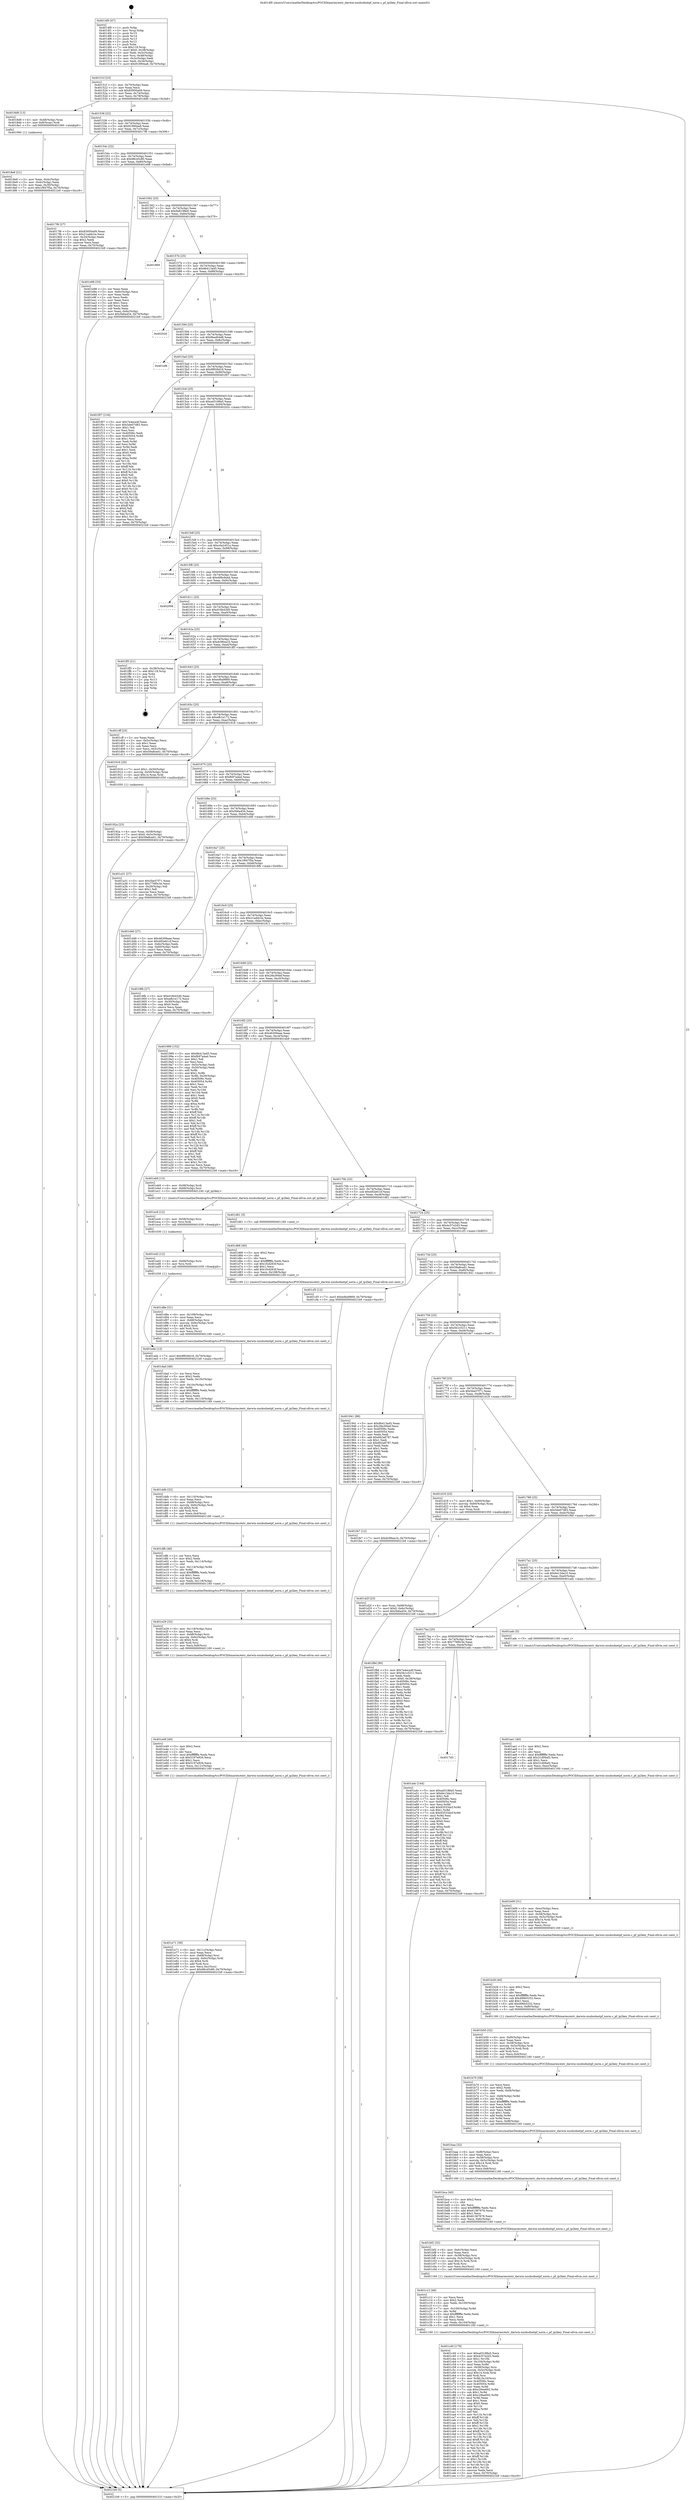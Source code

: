 digraph "0x4014f0" {
  label = "0x4014f0 (/mnt/c/Users/mathe/Desktop/tcc/POCII/binaries/extr_darwin-xnubsdnetpf_norm.c_pf_ip2key_Final-ollvm.out::main(0))"
  labelloc = "t"
  node[shape=record]

  Entry [label="",width=0.3,height=0.3,shape=circle,fillcolor=black,style=filled]
  "0x40151f" [label="{
     0x40151f [23]\l
     | [instrs]\l
     &nbsp;&nbsp;0x40151f \<+3\>: mov -0x70(%rbp),%eax\l
     &nbsp;&nbsp;0x401522 \<+2\>: mov %eax,%ecx\l
     &nbsp;&nbsp;0x401524 \<+6\>: sub $0x83950a09,%ecx\l
     &nbsp;&nbsp;0x40152a \<+3\>: mov %eax,-0x74(%rbp)\l
     &nbsp;&nbsp;0x40152d \<+3\>: mov %ecx,-0x78(%rbp)\l
     &nbsp;&nbsp;0x401530 \<+6\>: je 00000000004018d9 \<main+0x3e9\>\l
  }"]
  "0x4018d9" [label="{
     0x4018d9 [13]\l
     | [instrs]\l
     &nbsp;&nbsp;0x4018d9 \<+4\>: mov -0x48(%rbp),%rax\l
     &nbsp;&nbsp;0x4018dd \<+4\>: mov 0x8(%rax),%rdi\l
     &nbsp;&nbsp;0x4018e1 \<+5\>: call 0000000000401060 \<atoi@plt\>\l
     | [calls]\l
     &nbsp;&nbsp;0x401060 \{1\} (unknown)\l
  }"]
  "0x401536" [label="{
     0x401536 [22]\l
     | [instrs]\l
     &nbsp;&nbsp;0x401536 \<+5\>: jmp 000000000040153b \<main+0x4b\>\l
     &nbsp;&nbsp;0x40153b \<+3\>: mov -0x74(%rbp),%eax\l
     &nbsp;&nbsp;0x40153e \<+5\>: sub $0x91990ea8,%eax\l
     &nbsp;&nbsp;0x401543 \<+3\>: mov %eax,-0x7c(%rbp)\l
     &nbsp;&nbsp;0x401546 \<+6\>: je 00000000004017f6 \<main+0x306\>\l
  }"]
  Exit [label="",width=0.3,height=0.3,shape=circle,fillcolor=black,style=filled,peripheries=2]
  "0x4017f6" [label="{
     0x4017f6 [27]\l
     | [instrs]\l
     &nbsp;&nbsp;0x4017f6 \<+5\>: mov $0x83950a09,%eax\l
     &nbsp;&nbsp;0x4017fb \<+5\>: mov $0x21addc2e,%ecx\l
     &nbsp;&nbsp;0x401800 \<+3\>: mov -0x34(%rbp),%edx\l
     &nbsp;&nbsp;0x401803 \<+3\>: cmp $0x2,%edx\l
     &nbsp;&nbsp;0x401806 \<+3\>: cmovne %ecx,%eax\l
     &nbsp;&nbsp;0x401809 \<+3\>: mov %eax,-0x70(%rbp)\l
     &nbsp;&nbsp;0x40180c \<+5\>: jmp 00000000004021b9 \<main+0xcc9\>\l
  }"]
  "0x40154c" [label="{
     0x40154c [22]\l
     | [instrs]\l
     &nbsp;&nbsp;0x40154c \<+5\>: jmp 0000000000401551 \<main+0x61\>\l
     &nbsp;&nbsp;0x401551 \<+3\>: mov -0x74(%rbp),%eax\l
     &nbsp;&nbsp;0x401554 \<+5\>: sub $0x98c45c80,%eax\l
     &nbsp;&nbsp;0x401559 \<+3\>: mov %eax,-0x80(%rbp)\l
     &nbsp;&nbsp;0x40155c \<+6\>: je 0000000000401e98 \<main+0x9a8\>\l
  }"]
  "0x4021b9" [label="{
     0x4021b9 [5]\l
     | [instrs]\l
     &nbsp;&nbsp;0x4021b9 \<+5\>: jmp 000000000040151f \<main+0x2f\>\l
  }"]
  "0x4014f0" [label="{
     0x4014f0 [47]\l
     | [instrs]\l
     &nbsp;&nbsp;0x4014f0 \<+1\>: push %rbp\l
     &nbsp;&nbsp;0x4014f1 \<+3\>: mov %rsp,%rbp\l
     &nbsp;&nbsp;0x4014f4 \<+2\>: push %r15\l
     &nbsp;&nbsp;0x4014f6 \<+2\>: push %r14\l
     &nbsp;&nbsp;0x4014f8 \<+2\>: push %r13\l
     &nbsp;&nbsp;0x4014fa \<+2\>: push %r12\l
     &nbsp;&nbsp;0x4014fc \<+1\>: push %rbx\l
     &nbsp;&nbsp;0x4014fd \<+7\>: sub $0x118,%rsp\l
     &nbsp;&nbsp;0x401504 \<+7\>: movl $0x0,-0x38(%rbp)\l
     &nbsp;&nbsp;0x40150b \<+3\>: mov %edi,-0x3c(%rbp)\l
     &nbsp;&nbsp;0x40150e \<+4\>: mov %rsi,-0x48(%rbp)\l
     &nbsp;&nbsp;0x401512 \<+3\>: mov -0x3c(%rbp),%edi\l
     &nbsp;&nbsp;0x401515 \<+3\>: mov %edi,-0x34(%rbp)\l
     &nbsp;&nbsp;0x401518 \<+7\>: movl $0x91990ea8,-0x70(%rbp)\l
  }"]
  "0x4018e6" [label="{
     0x4018e6 [21]\l
     | [instrs]\l
     &nbsp;&nbsp;0x4018e6 \<+3\>: mov %eax,-0x4c(%rbp)\l
     &nbsp;&nbsp;0x4018e9 \<+3\>: mov -0x4c(%rbp),%eax\l
     &nbsp;&nbsp;0x4018ec \<+3\>: mov %eax,-0x30(%rbp)\l
     &nbsp;&nbsp;0x4018ef \<+7\>: movl $0x1f947f5a,-0x70(%rbp)\l
     &nbsp;&nbsp;0x4018f6 \<+5\>: jmp 00000000004021b9 \<main+0xcc9\>\l
  }"]
  "0x401ede" [label="{
     0x401ede [12]\l
     | [instrs]\l
     &nbsp;&nbsp;0x401ede \<+7\>: movl $0x9f928d18,-0x70(%rbp)\l
     &nbsp;&nbsp;0x401ee5 \<+5\>: jmp 00000000004021b9 \<main+0xcc9\>\l
  }"]
  "0x401e98" [label="{
     0x401e98 [33]\l
     | [instrs]\l
     &nbsp;&nbsp;0x401e98 \<+2\>: xor %eax,%eax\l
     &nbsp;&nbsp;0x401e9a \<+3\>: mov -0x6c(%rbp),%ecx\l
     &nbsp;&nbsp;0x401e9d \<+2\>: mov %eax,%edx\l
     &nbsp;&nbsp;0x401e9f \<+2\>: sub %ecx,%edx\l
     &nbsp;&nbsp;0x401ea1 \<+2\>: mov %eax,%ecx\l
     &nbsp;&nbsp;0x401ea3 \<+3\>: sub $0x1,%ecx\l
     &nbsp;&nbsp;0x401ea6 \<+2\>: add %ecx,%edx\l
     &nbsp;&nbsp;0x401ea8 \<+2\>: sub %edx,%eax\l
     &nbsp;&nbsp;0x401eaa \<+3\>: mov %eax,-0x6c(%rbp)\l
     &nbsp;&nbsp;0x401ead \<+7\>: movl $0x5b6a454,-0x70(%rbp)\l
     &nbsp;&nbsp;0x401eb4 \<+5\>: jmp 00000000004021b9 \<main+0xcc9\>\l
  }"]
  "0x401562" [label="{
     0x401562 [25]\l
     | [instrs]\l
     &nbsp;&nbsp;0x401562 \<+5\>: jmp 0000000000401567 \<main+0x77\>\l
     &nbsp;&nbsp;0x401567 \<+3\>: mov -0x74(%rbp),%eax\l
     &nbsp;&nbsp;0x40156a \<+5\>: sub $0x9a8198e0,%eax\l
     &nbsp;&nbsp;0x40156f \<+6\>: mov %eax,-0x84(%rbp)\l
     &nbsp;&nbsp;0x401575 \<+6\>: je 0000000000401869 \<main+0x379\>\l
  }"]
  "0x401ed2" [label="{
     0x401ed2 [12]\l
     | [instrs]\l
     &nbsp;&nbsp;0x401ed2 \<+4\>: mov -0x68(%rbp),%rsi\l
     &nbsp;&nbsp;0x401ed6 \<+3\>: mov %rsi,%rdi\l
     &nbsp;&nbsp;0x401ed9 \<+5\>: call 0000000000401030 \<free@plt\>\l
     | [calls]\l
     &nbsp;&nbsp;0x401030 \{1\} (unknown)\l
  }"]
  "0x401869" [label="{
     0x401869\l
  }", style=dashed]
  "0x40157b" [label="{
     0x40157b [25]\l
     | [instrs]\l
     &nbsp;&nbsp;0x40157b \<+5\>: jmp 0000000000401580 \<main+0x90\>\l
     &nbsp;&nbsp;0x401580 \<+3\>: mov -0x74(%rbp),%eax\l
     &nbsp;&nbsp;0x401583 \<+5\>: sub $0x9b413a45,%eax\l
     &nbsp;&nbsp;0x401588 \<+6\>: mov %eax,-0x88(%rbp)\l
     &nbsp;&nbsp;0x40158e \<+6\>: je 0000000000402020 \<main+0xb30\>\l
  }"]
  "0x401ec6" [label="{
     0x401ec6 [12]\l
     | [instrs]\l
     &nbsp;&nbsp;0x401ec6 \<+4\>: mov -0x58(%rbp),%rsi\l
     &nbsp;&nbsp;0x401eca \<+3\>: mov %rsi,%rdi\l
     &nbsp;&nbsp;0x401ecd \<+5\>: call 0000000000401030 \<free@plt\>\l
     | [calls]\l
     &nbsp;&nbsp;0x401030 \{1\} (unknown)\l
  }"]
  "0x402020" [label="{
     0x402020\l
  }", style=dashed]
  "0x401594" [label="{
     0x401594 [25]\l
     | [instrs]\l
     &nbsp;&nbsp;0x401594 \<+5\>: jmp 0000000000401599 \<main+0xa9\>\l
     &nbsp;&nbsp;0x401599 \<+3\>: mov -0x74(%rbp),%eax\l
     &nbsp;&nbsp;0x40159c \<+5\>: sub $0x9bed04d8,%eax\l
     &nbsp;&nbsp;0x4015a1 \<+6\>: mov %eax,-0x8c(%rbp)\l
     &nbsp;&nbsp;0x4015a7 \<+6\>: je 0000000000401ef6 \<main+0xa06\>\l
  }"]
  "0x401e71" [label="{
     0x401e71 [39]\l
     | [instrs]\l
     &nbsp;&nbsp;0x401e71 \<+6\>: mov -0x11c(%rbp),%ecx\l
     &nbsp;&nbsp;0x401e77 \<+3\>: imul %eax,%ecx\l
     &nbsp;&nbsp;0x401e7a \<+4\>: mov -0x68(%rbp),%rsi\l
     &nbsp;&nbsp;0x401e7e \<+4\>: movslq -0x6c(%rbp),%rdi\l
     &nbsp;&nbsp;0x401e82 \<+4\>: shl $0x4,%rdi\l
     &nbsp;&nbsp;0x401e86 \<+3\>: add %rdi,%rsi\l
     &nbsp;&nbsp;0x401e89 \<+3\>: mov %ecx,0xc(%rsi)\l
     &nbsp;&nbsp;0x401e8c \<+7\>: movl $0x98c45c80,-0x70(%rbp)\l
     &nbsp;&nbsp;0x401e93 \<+5\>: jmp 00000000004021b9 \<main+0xcc9\>\l
  }"]
  "0x401ef6" [label="{
     0x401ef6\l
  }", style=dashed]
  "0x4015ad" [label="{
     0x4015ad [25]\l
     | [instrs]\l
     &nbsp;&nbsp;0x4015ad \<+5\>: jmp 00000000004015b2 \<main+0xc2\>\l
     &nbsp;&nbsp;0x4015b2 \<+3\>: mov -0x74(%rbp),%eax\l
     &nbsp;&nbsp;0x4015b5 \<+5\>: sub $0x9f928d18,%eax\l
     &nbsp;&nbsp;0x4015ba \<+6\>: mov %eax,-0x90(%rbp)\l
     &nbsp;&nbsp;0x4015c0 \<+6\>: je 0000000000401f07 \<main+0xa17\>\l
  }"]
  "0x401e49" [label="{
     0x401e49 [40]\l
     | [instrs]\l
     &nbsp;&nbsp;0x401e49 \<+5\>: mov $0x2,%ecx\l
     &nbsp;&nbsp;0x401e4e \<+1\>: cltd\l
     &nbsp;&nbsp;0x401e4f \<+2\>: idiv %ecx\l
     &nbsp;&nbsp;0x401e51 \<+6\>: imul $0xfffffffe,%edx,%ecx\l
     &nbsp;&nbsp;0x401e57 \<+6\>: sub $0x5197e926,%ecx\l
     &nbsp;&nbsp;0x401e5d \<+3\>: add $0x1,%ecx\l
     &nbsp;&nbsp;0x401e60 \<+6\>: add $0x5197e926,%ecx\l
     &nbsp;&nbsp;0x401e66 \<+6\>: mov %ecx,-0x11c(%rbp)\l
     &nbsp;&nbsp;0x401e6c \<+5\>: call 0000000000401160 \<next_i\>\l
     | [calls]\l
     &nbsp;&nbsp;0x401160 \{1\} (/mnt/c/Users/mathe/Desktop/tcc/POCII/binaries/extr_darwin-xnubsdnetpf_norm.c_pf_ip2key_Final-ollvm.out::next_i)\l
  }"]
  "0x401f07" [label="{
     0x401f07 [134]\l
     | [instrs]\l
     &nbsp;&nbsp;0x401f07 \<+5\>: mov $0x7e4eca4f,%eax\l
     &nbsp;&nbsp;0x401f0c \<+5\>: mov $0x5de07d83,%ecx\l
     &nbsp;&nbsp;0x401f11 \<+2\>: mov $0x1,%dl\l
     &nbsp;&nbsp;0x401f13 \<+2\>: xor %esi,%esi\l
     &nbsp;&nbsp;0x401f15 \<+7\>: mov 0x40506c,%edi\l
     &nbsp;&nbsp;0x401f1c \<+8\>: mov 0x405054,%r8d\l
     &nbsp;&nbsp;0x401f24 \<+3\>: sub $0x1,%esi\l
     &nbsp;&nbsp;0x401f27 \<+3\>: mov %edi,%r9d\l
     &nbsp;&nbsp;0x401f2a \<+3\>: add %esi,%r9d\l
     &nbsp;&nbsp;0x401f2d \<+4\>: imul %r9d,%edi\l
     &nbsp;&nbsp;0x401f31 \<+3\>: and $0x1,%edi\l
     &nbsp;&nbsp;0x401f34 \<+3\>: cmp $0x0,%edi\l
     &nbsp;&nbsp;0x401f37 \<+4\>: sete %r10b\l
     &nbsp;&nbsp;0x401f3b \<+4\>: cmp $0xa,%r8d\l
     &nbsp;&nbsp;0x401f3f \<+4\>: setl %r11b\l
     &nbsp;&nbsp;0x401f43 \<+3\>: mov %r10b,%bl\l
     &nbsp;&nbsp;0x401f46 \<+3\>: xor $0xff,%bl\l
     &nbsp;&nbsp;0x401f49 \<+3\>: mov %r11b,%r14b\l
     &nbsp;&nbsp;0x401f4c \<+4\>: xor $0xff,%r14b\l
     &nbsp;&nbsp;0x401f50 \<+3\>: xor $0x0,%dl\l
     &nbsp;&nbsp;0x401f53 \<+3\>: mov %bl,%r15b\l
     &nbsp;&nbsp;0x401f56 \<+4\>: and $0x0,%r15b\l
     &nbsp;&nbsp;0x401f5a \<+3\>: and %dl,%r10b\l
     &nbsp;&nbsp;0x401f5d \<+3\>: mov %r14b,%r12b\l
     &nbsp;&nbsp;0x401f60 \<+4\>: and $0x0,%r12b\l
     &nbsp;&nbsp;0x401f64 \<+3\>: and %dl,%r11b\l
     &nbsp;&nbsp;0x401f67 \<+3\>: or %r10b,%r15b\l
     &nbsp;&nbsp;0x401f6a \<+3\>: or %r11b,%r12b\l
     &nbsp;&nbsp;0x401f6d \<+3\>: xor %r12b,%r15b\l
     &nbsp;&nbsp;0x401f70 \<+3\>: or %r14b,%bl\l
     &nbsp;&nbsp;0x401f73 \<+3\>: xor $0xff,%bl\l
     &nbsp;&nbsp;0x401f76 \<+3\>: or $0x0,%dl\l
     &nbsp;&nbsp;0x401f79 \<+2\>: and %dl,%bl\l
     &nbsp;&nbsp;0x401f7b \<+3\>: or %bl,%r15b\l
     &nbsp;&nbsp;0x401f7e \<+4\>: test $0x1,%r15b\l
     &nbsp;&nbsp;0x401f82 \<+3\>: cmovne %ecx,%eax\l
     &nbsp;&nbsp;0x401f85 \<+3\>: mov %eax,-0x70(%rbp)\l
     &nbsp;&nbsp;0x401f88 \<+5\>: jmp 00000000004021b9 \<main+0xcc9\>\l
  }"]
  "0x4015c6" [label="{
     0x4015c6 [25]\l
     | [instrs]\l
     &nbsp;&nbsp;0x4015c6 \<+5\>: jmp 00000000004015cb \<main+0xdb\>\l
     &nbsp;&nbsp;0x4015cb \<+3\>: mov -0x74(%rbp),%eax\l
     &nbsp;&nbsp;0x4015ce \<+5\>: sub $0xad3188a5,%eax\l
     &nbsp;&nbsp;0x4015d3 \<+6\>: mov %eax,-0x94(%rbp)\l
     &nbsp;&nbsp;0x4015d9 \<+6\>: je 000000000040202c \<main+0xb3c\>\l
  }"]
  "0x401e29" [label="{
     0x401e29 [32]\l
     | [instrs]\l
     &nbsp;&nbsp;0x401e29 \<+6\>: mov -0x118(%rbp),%ecx\l
     &nbsp;&nbsp;0x401e2f \<+3\>: imul %eax,%ecx\l
     &nbsp;&nbsp;0x401e32 \<+4\>: mov -0x68(%rbp),%rsi\l
     &nbsp;&nbsp;0x401e36 \<+4\>: movslq -0x6c(%rbp),%rdi\l
     &nbsp;&nbsp;0x401e3a \<+4\>: shl $0x4,%rdi\l
     &nbsp;&nbsp;0x401e3e \<+3\>: add %rdi,%rsi\l
     &nbsp;&nbsp;0x401e41 \<+3\>: mov %ecx,0x8(%rsi)\l
     &nbsp;&nbsp;0x401e44 \<+5\>: call 0000000000401160 \<next_i\>\l
     | [calls]\l
     &nbsp;&nbsp;0x401160 \{1\} (/mnt/c/Users/mathe/Desktop/tcc/POCII/binaries/extr_darwin-xnubsdnetpf_norm.c_pf_ip2key_Final-ollvm.out::next_i)\l
  }"]
  "0x40202c" [label="{
     0x40202c\l
  }", style=dashed]
  "0x4015df" [label="{
     0x4015df [25]\l
     | [instrs]\l
     &nbsp;&nbsp;0x4015df \<+5\>: jmp 00000000004015e4 \<main+0xf4\>\l
     &nbsp;&nbsp;0x4015e4 \<+3\>: mov -0x74(%rbp),%eax\l
     &nbsp;&nbsp;0x4015e7 \<+5\>: sub $0xc0a2451a,%eax\l
     &nbsp;&nbsp;0x4015ec \<+6\>: mov %eax,-0x98(%rbp)\l
     &nbsp;&nbsp;0x4015f2 \<+6\>: je 00000000004018cd \<main+0x3dd\>\l
  }"]
  "0x401dfb" [label="{
     0x401dfb [46]\l
     | [instrs]\l
     &nbsp;&nbsp;0x401dfb \<+2\>: xor %ecx,%ecx\l
     &nbsp;&nbsp;0x401dfd \<+5\>: mov $0x2,%edx\l
     &nbsp;&nbsp;0x401e02 \<+6\>: mov %edx,-0x114(%rbp)\l
     &nbsp;&nbsp;0x401e08 \<+1\>: cltd\l
     &nbsp;&nbsp;0x401e09 \<+7\>: mov -0x114(%rbp),%r8d\l
     &nbsp;&nbsp;0x401e10 \<+3\>: idiv %r8d\l
     &nbsp;&nbsp;0x401e13 \<+6\>: imul $0xfffffffe,%edx,%edx\l
     &nbsp;&nbsp;0x401e19 \<+3\>: sub $0x1,%ecx\l
     &nbsp;&nbsp;0x401e1c \<+2\>: sub %ecx,%edx\l
     &nbsp;&nbsp;0x401e1e \<+6\>: mov %edx,-0x118(%rbp)\l
     &nbsp;&nbsp;0x401e24 \<+5\>: call 0000000000401160 \<next_i\>\l
     | [calls]\l
     &nbsp;&nbsp;0x401160 \{1\} (/mnt/c/Users/mathe/Desktop/tcc/POCII/binaries/extr_darwin-xnubsdnetpf_norm.c_pf_ip2key_Final-ollvm.out::next_i)\l
  }"]
  "0x4018cd" [label="{
     0x4018cd\l
  }", style=dashed]
  "0x4015f8" [label="{
     0x4015f8 [25]\l
     | [instrs]\l
     &nbsp;&nbsp;0x4015f8 \<+5\>: jmp 00000000004015fd \<main+0x10d\>\l
     &nbsp;&nbsp;0x4015fd \<+3\>: mov -0x74(%rbp),%eax\l
     &nbsp;&nbsp;0x401600 \<+5\>: sub $0xd08c9a4d,%eax\l
     &nbsp;&nbsp;0x401605 \<+6\>: mov %eax,-0x9c(%rbp)\l
     &nbsp;&nbsp;0x40160b \<+6\>: je 0000000000402008 \<main+0xb18\>\l
  }"]
  "0x401ddb" [label="{
     0x401ddb [32]\l
     | [instrs]\l
     &nbsp;&nbsp;0x401ddb \<+6\>: mov -0x110(%rbp),%ecx\l
     &nbsp;&nbsp;0x401de1 \<+3\>: imul %eax,%ecx\l
     &nbsp;&nbsp;0x401de4 \<+4\>: mov -0x68(%rbp),%rsi\l
     &nbsp;&nbsp;0x401de8 \<+4\>: movslq -0x6c(%rbp),%rdi\l
     &nbsp;&nbsp;0x401dec \<+4\>: shl $0x4,%rdi\l
     &nbsp;&nbsp;0x401df0 \<+3\>: add %rdi,%rsi\l
     &nbsp;&nbsp;0x401df3 \<+3\>: mov %ecx,0x4(%rsi)\l
     &nbsp;&nbsp;0x401df6 \<+5\>: call 0000000000401160 \<next_i\>\l
     | [calls]\l
     &nbsp;&nbsp;0x401160 \{1\} (/mnt/c/Users/mathe/Desktop/tcc/POCII/binaries/extr_darwin-xnubsdnetpf_norm.c_pf_ip2key_Final-ollvm.out::next_i)\l
  }"]
  "0x402008" [label="{
     0x402008\l
  }", style=dashed]
  "0x401611" [label="{
     0x401611 [25]\l
     | [instrs]\l
     &nbsp;&nbsp;0x401611 \<+5\>: jmp 0000000000401616 \<main+0x126\>\l
     &nbsp;&nbsp;0x401616 \<+3\>: mov -0x74(%rbp),%eax\l
     &nbsp;&nbsp;0x401619 \<+5\>: sub $0xd16b43d0,%eax\l
     &nbsp;&nbsp;0x40161e \<+6\>: mov %eax,-0xa0(%rbp)\l
     &nbsp;&nbsp;0x401624 \<+6\>: je 0000000000401eea \<main+0x9fa\>\l
  }"]
  "0x401dad" [label="{
     0x401dad [46]\l
     | [instrs]\l
     &nbsp;&nbsp;0x401dad \<+2\>: xor %ecx,%ecx\l
     &nbsp;&nbsp;0x401daf \<+5\>: mov $0x2,%edx\l
     &nbsp;&nbsp;0x401db4 \<+6\>: mov %edx,-0x10c(%rbp)\l
     &nbsp;&nbsp;0x401dba \<+1\>: cltd\l
     &nbsp;&nbsp;0x401dbb \<+7\>: mov -0x10c(%rbp),%r8d\l
     &nbsp;&nbsp;0x401dc2 \<+3\>: idiv %r8d\l
     &nbsp;&nbsp;0x401dc5 \<+6\>: imul $0xfffffffe,%edx,%edx\l
     &nbsp;&nbsp;0x401dcb \<+3\>: sub $0x1,%ecx\l
     &nbsp;&nbsp;0x401dce \<+2\>: sub %ecx,%edx\l
     &nbsp;&nbsp;0x401dd0 \<+6\>: mov %edx,-0x110(%rbp)\l
     &nbsp;&nbsp;0x401dd6 \<+5\>: call 0000000000401160 \<next_i\>\l
     | [calls]\l
     &nbsp;&nbsp;0x401160 \{1\} (/mnt/c/Users/mathe/Desktop/tcc/POCII/binaries/extr_darwin-xnubsdnetpf_norm.c_pf_ip2key_Final-ollvm.out::next_i)\l
  }"]
  "0x401eea" [label="{
     0x401eea\l
  }", style=dashed]
  "0x40162a" [label="{
     0x40162a [25]\l
     | [instrs]\l
     &nbsp;&nbsp;0x40162a \<+5\>: jmp 000000000040162f \<main+0x13f\>\l
     &nbsp;&nbsp;0x40162f \<+3\>: mov -0x74(%rbp),%eax\l
     &nbsp;&nbsp;0x401632 \<+5\>: sub $0xdc96ea1b,%eax\l
     &nbsp;&nbsp;0x401637 \<+6\>: mov %eax,-0xa4(%rbp)\l
     &nbsp;&nbsp;0x40163d \<+6\>: je 0000000000401ff3 \<main+0xb03\>\l
  }"]
  "0x401d8e" [label="{
     0x401d8e [31]\l
     | [instrs]\l
     &nbsp;&nbsp;0x401d8e \<+6\>: mov -0x108(%rbp),%ecx\l
     &nbsp;&nbsp;0x401d94 \<+3\>: imul %eax,%ecx\l
     &nbsp;&nbsp;0x401d97 \<+4\>: mov -0x68(%rbp),%rsi\l
     &nbsp;&nbsp;0x401d9b \<+4\>: movslq -0x6c(%rbp),%rdi\l
     &nbsp;&nbsp;0x401d9f \<+4\>: shl $0x4,%rdi\l
     &nbsp;&nbsp;0x401da3 \<+3\>: add %rdi,%rsi\l
     &nbsp;&nbsp;0x401da6 \<+2\>: mov %ecx,(%rsi)\l
     &nbsp;&nbsp;0x401da8 \<+5\>: call 0000000000401160 \<next_i\>\l
     | [calls]\l
     &nbsp;&nbsp;0x401160 \{1\} (/mnt/c/Users/mathe/Desktop/tcc/POCII/binaries/extr_darwin-xnubsdnetpf_norm.c_pf_ip2key_Final-ollvm.out::next_i)\l
  }"]
  "0x401ff3" [label="{
     0x401ff3 [21]\l
     | [instrs]\l
     &nbsp;&nbsp;0x401ff3 \<+3\>: mov -0x38(%rbp),%eax\l
     &nbsp;&nbsp;0x401ff6 \<+7\>: add $0x118,%rsp\l
     &nbsp;&nbsp;0x401ffd \<+1\>: pop %rbx\l
     &nbsp;&nbsp;0x401ffe \<+2\>: pop %r12\l
     &nbsp;&nbsp;0x402000 \<+2\>: pop %r13\l
     &nbsp;&nbsp;0x402002 \<+2\>: pop %r14\l
     &nbsp;&nbsp;0x402004 \<+2\>: pop %r15\l
     &nbsp;&nbsp;0x402006 \<+1\>: pop %rbp\l
     &nbsp;&nbsp;0x402007 \<+1\>: ret\l
  }"]
  "0x401643" [label="{
     0x401643 [25]\l
     | [instrs]\l
     &nbsp;&nbsp;0x401643 \<+5\>: jmp 0000000000401648 \<main+0x158\>\l
     &nbsp;&nbsp;0x401648 \<+3\>: mov -0x74(%rbp),%eax\l
     &nbsp;&nbsp;0x40164b \<+5\>: sub $0xed6a9869,%eax\l
     &nbsp;&nbsp;0x401650 \<+6\>: mov %eax,-0xa8(%rbp)\l
     &nbsp;&nbsp;0x401656 \<+6\>: je 0000000000401cff \<main+0x80f\>\l
  }"]
  "0x401d66" [label="{
     0x401d66 [40]\l
     | [instrs]\l
     &nbsp;&nbsp;0x401d66 \<+5\>: mov $0x2,%ecx\l
     &nbsp;&nbsp;0x401d6b \<+1\>: cltd\l
     &nbsp;&nbsp;0x401d6c \<+2\>: idiv %ecx\l
     &nbsp;&nbsp;0x401d6e \<+6\>: imul $0xfffffffe,%edx,%ecx\l
     &nbsp;&nbsp;0x401d74 \<+6\>: sub $0x1fcd263f,%ecx\l
     &nbsp;&nbsp;0x401d7a \<+3\>: add $0x1,%ecx\l
     &nbsp;&nbsp;0x401d7d \<+6\>: add $0x1fcd263f,%ecx\l
     &nbsp;&nbsp;0x401d83 \<+6\>: mov %ecx,-0x108(%rbp)\l
     &nbsp;&nbsp;0x401d89 \<+5\>: call 0000000000401160 \<next_i\>\l
     | [calls]\l
     &nbsp;&nbsp;0x401160 \{1\} (/mnt/c/Users/mathe/Desktop/tcc/POCII/binaries/extr_darwin-xnubsdnetpf_norm.c_pf_ip2key_Final-ollvm.out::next_i)\l
  }"]
  "0x401cff" [label="{
     0x401cff [25]\l
     | [instrs]\l
     &nbsp;&nbsp;0x401cff \<+2\>: xor %eax,%eax\l
     &nbsp;&nbsp;0x401d01 \<+3\>: mov -0x5c(%rbp),%ecx\l
     &nbsp;&nbsp;0x401d04 \<+3\>: sub $0x1,%eax\l
     &nbsp;&nbsp;0x401d07 \<+2\>: sub %eax,%ecx\l
     &nbsp;&nbsp;0x401d09 \<+3\>: mov %ecx,-0x5c(%rbp)\l
     &nbsp;&nbsp;0x401d0c \<+7\>: movl $0x59a8ced1,-0x70(%rbp)\l
     &nbsp;&nbsp;0x401d13 \<+5\>: jmp 00000000004021b9 \<main+0xcc9\>\l
  }"]
  "0x40165c" [label="{
     0x40165c [25]\l
     | [instrs]\l
     &nbsp;&nbsp;0x40165c \<+5\>: jmp 0000000000401661 \<main+0x171\>\l
     &nbsp;&nbsp;0x401661 \<+3\>: mov -0x74(%rbp),%eax\l
     &nbsp;&nbsp;0x401664 \<+5\>: sub $0xefb1e172,%eax\l
     &nbsp;&nbsp;0x401669 \<+6\>: mov %eax,-0xac(%rbp)\l
     &nbsp;&nbsp;0x40166f \<+6\>: je 0000000000401916 \<main+0x426\>\l
  }"]
  "0x401d2f" [label="{
     0x401d2f [23]\l
     | [instrs]\l
     &nbsp;&nbsp;0x401d2f \<+4\>: mov %rax,-0x68(%rbp)\l
     &nbsp;&nbsp;0x401d33 \<+7\>: movl $0x0,-0x6c(%rbp)\l
     &nbsp;&nbsp;0x401d3a \<+7\>: movl $0x5b6a454,-0x70(%rbp)\l
     &nbsp;&nbsp;0x401d41 \<+5\>: jmp 00000000004021b9 \<main+0xcc9\>\l
  }"]
  "0x401916" [label="{
     0x401916 [20]\l
     | [instrs]\l
     &nbsp;&nbsp;0x401916 \<+7\>: movl $0x1,-0x50(%rbp)\l
     &nbsp;&nbsp;0x40191d \<+4\>: movslq -0x50(%rbp),%rax\l
     &nbsp;&nbsp;0x401921 \<+4\>: imul $0x14,%rax,%rdi\l
     &nbsp;&nbsp;0x401925 \<+5\>: call 0000000000401050 \<malloc@plt\>\l
     | [calls]\l
     &nbsp;&nbsp;0x401050 \{1\} (unknown)\l
  }"]
  "0x401675" [label="{
     0x401675 [25]\l
     | [instrs]\l
     &nbsp;&nbsp;0x401675 \<+5\>: jmp 000000000040167a \<main+0x18a\>\l
     &nbsp;&nbsp;0x40167a \<+3\>: mov -0x74(%rbp),%eax\l
     &nbsp;&nbsp;0x40167d \<+5\>: sub $0xfb97a4ad,%eax\l
     &nbsp;&nbsp;0x401682 \<+6\>: mov %eax,-0xb0(%rbp)\l
     &nbsp;&nbsp;0x401688 \<+6\>: je 0000000000401a31 \<main+0x541\>\l
  }"]
  "0x401c40" [label="{
     0x401c40 [179]\l
     | [instrs]\l
     &nbsp;&nbsp;0x401c40 \<+5\>: mov $0xad3188a5,%ecx\l
     &nbsp;&nbsp;0x401c45 \<+5\>: mov $0x4c57e2d3,%edx\l
     &nbsp;&nbsp;0x401c4a \<+3\>: mov $0x1,%r10b\l
     &nbsp;&nbsp;0x401c4d \<+7\>: mov -0x104(%rbp),%r8d\l
     &nbsp;&nbsp;0x401c54 \<+4\>: imul %eax,%r8d\l
     &nbsp;&nbsp;0x401c58 \<+4\>: mov -0x58(%rbp),%rsi\l
     &nbsp;&nbsp;0x401c5c \<+4\>: movslq -0x5c(%rbp),%rdi\l
     &nbsp;&nbsp;0x401c60 \<+4\>: imul $0x14,%rdi,%rdi\l
     &nbsp;&nbsp;0x401c64 \<+3\>: add %rdi,%rsi\l
     &nbsp;&nbsp;0x401c67 \<+4\>: mov %r8d,0x10(%rsi)\l
     &nbsp;&nbsp;0x401c6b \<+7\>: mov 0x40506c,%eax\l
     &nbsp;&nbsp;0x401c72 \<+8\>: mov 0x405054,%r8d\l
     &nbsp;&nbsp;0x401c7a \<+3\>: mov %eax,%r9d\l
     &nbsp;&nbsp;0x401c7d \<+7\>: sub $0xc29ee692,%r9d\l
     &nbsp;&nbsp;0x401c84 \<+4\>: sub $0x1,%r9d\l
     &nbsp;&nbsp;0x401c88 \<+7\>: add $0xc29ee692,%r9d\l
     &nbsp;&nbsp;0x401c8f \<+4\>: imul %r9d,%eax\l
     &nbsp;&nbsp;0x401c93 \<+3\>: and $0x1,%eax\l
     &nbsp;&nbsp;0x401c96 \<+3\>: cmp $0x0,%eax\l
     &nbsp;&nbsp;0x401c99 \<+4\>: sete %r11b\l
     &nbsp;&nbsp;0x401c9d \<+4\>: cmp $0xa,%r8d\l
     &nbsp;&nbsp;0x401ca1 \<+3\>: setl %bl\l
     &nbsp;&nbsp;0x401ca4 \<+3\>: mov %r11b,%r14b\l
     &nbsp;&nbsp;0x401ca7 \<+4\>: xor $0xff,%r14b\l
     &nbsp;&nbsp;0x401cab \<+3\>: mov %bl,%r15b\l
     &nbsp;&nbsp;0x401cae \<+4\>: xor $0xff,%r15b\l
     &nbsp;&nbsp;0x401cb2 \<+4\>: xor $0x1,%r10b\l
     &nbsp;&nbsp;0x401cb6 \<+3\>: mov %r14b,%r12b\l
     &nbsp;&nbsp;0x401cb9 \<+4\>: and $0xff,%r12b\l
     &nbsp;&nbsp;0x401cbd \<+3\>: and %r10b,%r11b\l
     &nbsp;&nbsp;0x401cc0 \<+3\>: mov %r15b,%r13b\l
     &nbsp;&nbsp;0x401cc3 \<+4\>: and $0xff,%r13b\l
     &nbsp;&nbsp;0x401cc7 \<+3\>: and %r10b,%bl\l
     &nbsp;&nbsp;0x401cca \<+3\>: or %r11b,%r12b\l
     &nbsp;&nbsp;0x401ccd \<+3\>: or %bl,%r13b\l
     &nbsp;&nbsp;0x401cd0 \<+3\>: xor %r13b,%r12b\l
     &nbsp;&nbsp;0x401cd3 \<+3\>: or %r15b,%r14b\l
     &nbsp;&nbsp;0x401cd6 \<+4\>: xor $0xff,%r14b\l
     &nbsp;&nbsp;0x401cda \<+4\>: or $0x1,%r10b\l
     &nbsp;&nbsp;0x401cde \<+3\>: and %r10b,%r14b\l
     &nbsp;&nbsp;0x401ce1 \<+3\>: or %r14b,%r12b\l
     &nbsp;&nbsp;0x401ce4 \<+4\>: test $0x1,%r12b\l
     &nbsp;&nbsp;0x401ce8 \<+3\>: cmovne %edx,%ecx\l
     &nbsp;&nbsp;0x401ceb \<+3\>: mov %ecx,-0x70(%rbp)\l
     &nbsp;&nbsp;0x401cee \<+5\>: jmp 00000000004021b9 \<main+0xcc9\>\l
  }"]
  "0x401a31" [label="{
     0x401a31 [27]\l
     | [instrs]\l
     &nbsp;&nbsp;0x401a31 \<+5\>: mov $0x5be57f71,%eax\l
     &nbsp;&nbsp;0x401a36 \<+5\>: mov $0x776f0c3e,%ecx\l
     &nbsp;&nbsp;0x401a3b \<+3\>: mov -0x29(%rbp),%dl\l
     &nbsp;&nbsp;0x401a3e \<+3\>: test $0x1,%dl\l
     &nbsp;&nbsp;0x401a41 \<+3\>: cmovne %ecx,%eax\l
     &nbsp;&nbsp;0x401a44 \<+3\>: mov %eax,-0x70(%rbp)\l
     &nbsp;&nbsp;0x401a47 \<+5\>: jmp 00000000004021b9 \<main+0xcc9\>\l
  }"]
  "0x40168e" [label="{
     0x40168e [25]\l
     | [instrs]\l
     &nbsp;&nbsp;0x40168e \<+5\>: jmp 0000000000401693 \<main+0x1a3\>\l
     &nbsp;&nbsp;0x401693 \<+3\>: mov -0x74(%rbp),%eax\l
     &nbsp;&nbsp;0x401696 \<+5\>: sub $0x5b6a454,%eax\l
     &nbsp;&nbsp;0x40169b \<+6\>: mov %eax,-0xb4(%rbp)\l
     &nbsp;&nbsp;0x4016a1 \<+6\>: je 0000000000401d46 \<main+0x856\>\l
  }"]
  "0x401c12" [label="{
     0x401c12 [46]\l
     | [instrs]\l
     &nbsp;&nbsp;0x401c12 \<+2\>: xor %ecx,%ecx\l
     &nbsp;&nbsp;0x401c14 \<+5\>: mov $0x2,%edx\l
     &nbsp;&nbsp;0x401c19 \<+6\>: mov %edx,-0x100(%rbp)\l
     &nbsp;&nbsp;0x401c1f \<+1\>: cltd\l
     &nbsp;&nbsp;0x401c20 \<+7\>: mov -0x100(%rbp),%r8d\l
     &nbsp;&nbsp;0x401c27 \<+3\>: idiv %r8d\l
     &nbsp;&nbsp;0x401c2a \<+6\>: imul $0xfffffffe,%edx,%edx\l
     &nbsp;&nbsp;0x401c30 \<+3\>: sub $0x1,%ecx\l
     &nbsp;&nbsp;0x401c33 \<+2\>: sub %ecx,%edx\l
     &nbsp;&nbsp;0x401c35 \<+6\>: mov %edx,-0x104(%rbp)\l
     &nbsp;&nbsp;0x401c3b \<+5\>: call 0000000000401160 \<next_i\>\l
     | [calls]\l
     &nbsp;&nbsp;0x401160 \{1\} (/mnt/c/Users/mathe/Desktop/tcc/POCII/binaries/extr_darwin-xnubsdnetpf_norm.c_pf_ip2key_Final-ollvm.out::next_i)\l
  }"]
  "0x401d46" [label="{
     0x401d46 [27]\l
     | [instrs]\l
     &nbsp;&nbsp;0x401d46 \<+5\>: mov $0x46309aae,%eax\l
     &nbsp;&nbsp;0x401d4b \<+5\>: mov $0x492e61cf,%ecx\l
     &nbsp;&nbsp;0x401d50 \<+3\>: mov -0x6c(%rbp),%edx\l
     &nbsp;&nbsp;0x401d53 \<+3\>: cmp -0x60(%rbp),%edx\l
     &nbsp;&nbsp;0x401d56 \<+3\>: cmovl %ecx,%eax\l
     &nbsp;&nbsp;0x401d59 \<+3\>: mov %eax,-0x70(%rbp)\l
     &nbsp;&nbsp;0x401d5c \<+5\>: jmp 00000000004021b9 \<main+0xcc9\>\l
  }"]
  "0x4016a7" [label="{
     0x4016a7 [25]\l
     | [instrs]\l
     &nbsp;&nbsp;0x4016a7 \<+5\>: jmp 00000000004016ac \<main+0x1bc\>\l
     &nbsp;&nbsp;0x4016ac \<+3\>: mov -0x74(%rbp),%eax\l
     &nbsp;&nbsp;0x4016af \<+5\>: sub $0x1f947f5a,%eax\l
     &nbsp;&nbsp;0x4016b4 \<+6\>: mov %eax,-0xb8(%rbp)\l
     &nbsp;&nbsp;0x4016ba \<+6\>: je 00000000004018fb \<main+0x40b\>\l
  }"]
  "0x401bf2" [label="{
     0x401bf2 [32]\l
     | [instrs]\l
     &nbsp;&nbsp;0x401bf2 \<+6\>: mov -0xfc(%rbp),%ecx\l
     &nbsp;&nbsp;0x401bf8 \<+3\>: imul %eax,%ecx\l
     &nbsp;&nbsp;0x401bfb \<+4\>: mov -0x58(%rbp),%rsi\l
     &nbsp;&nbsp;0x401bff \<+4\>: movslq -0x5c(%rbp),%rdi\l
     &nbsp;&nbsp;0x401c03 \<+4\>: imul $0x14,%rdi,%rdi\l
     &nbsp;&nbsp;0x401c07 \<+3\>: add %rdi,%rsi\l
     &nbsp;&nbsp;0x401c0a \<+3\>: mov %ecx,0xc(%rsi)\l
     &nbsp;&nbsp;0x401c0d \<+5\>: call 0000000000401160 \<next_i\>\l
     | [calls]\l
     &nbsp;&nbsp;0x401160 \{1\} (/mnt/c/Users/mathe/Desktop/tcc/POCII/binaries/extr_darwin-xnubsdnetpf_norm.c_pf_ip2key_Final-ollvm.out::next_i)\l
  }"]
  "0x4018fb" [label="{
     0x4018fb [27]\l
     | [instrs]\l
     &nbsp;&nbsp;0x4018fb \<+5\>: mov $0xd16b43d0,%eax\l
     &nbsp;&nbsp;0x401900 \<+5\>: mov $0xefb1e172,%ecx\l
     &nbsp;&nbsp;0x401905 \<+3\>: mov -0x30(%rbp),%edx\l
     &nbsp;&nbsp;0x401908 \<+3\>: cmp $0x0,%edx\l
     &nbsp;&nbsp;0x40190b \<+3\>: cmove %ecx,%eax\l
     &nbsp;&nbsp;0x40190e \<+3\>: mov %eax,-0x70(%rbp)\l
     &nbsp;&nbsp;0x401911 \<+5\>: jmp 00000000004021b9 \<main+0xcc9\>\l
  }"]
  "0x4016c0" [label="{
     0x4016c0 [25]\l
     | [instrs]\l
     &nbsp;&nbsp;0x4016c0 \<+5\>: jmp 00000000004016c5 \<main+0x1d5\>\l
     &nbsp;&nbsp;0x4016c5 \<+3\>: mov -0x74(%rbp),%eax\l
     &nbsp;&nbsp;0x4016c8 \<+5\>: sub $0x21addc2e,%eax\l
     &nbsp;&nbsp;0x4016cd \<+6\>: mov %eax,-0xbc(%rbp)\l
     &nbsp;&nbsp;0x4016d3 \<+6\>: je 0000000000401811 \<main+0x321\>\l
  }"]
  "0x40192a" [label="{
     0x40192a [23]\l
     | [instrs]\l
     &nbsp;&nbsp;0x40192a \<+4\>: mov %rax,-0x58(%rbp)\l
     &nbsp;&nbsp;0x40192e \<+7\>: movl $0x0,-0x5c(%rbp)\l
     &nbsp;&nbsp;0x401935 \<+7\>: movl $0x59a8ced1,-0x70(%rbp)\l
     &nbsp;&nbsp;0x40193c \<+5\>: jmp 00000000004021b9 \<main+0xcc9\>\l
  }"]
  "0x401bca" [label="{
     0x401bca [40]\l
     | [instrs]\l
     &nbsp;&nbsp;0x401bca \<+5\>: mov $0x2,%ecx\l
     &nbsp;&nbsp;0x401bcf \<+1\>: cltd\l
     &nbsp;&nbsp;0x401bd0 \<+2\>: idiv %ecx\l
     &nbsp;&nbsp;0x401bd2 \<+6\>: imul $0xfffffffe,%edx,%ecx\l
     &nbsp;&nbsp;0x401bd8 \<+6\>: add $0x61367678,%ecx\l
     &nbsp;&nbsp;0x401bde \<+3\>: add $0x1,%ecx\l
     &nbsp;&nbsp;0x401be1 \<+6\>: sub $0x61367678,%ecx\l
     &nbsp;&nbsp;0x401be7 \<+6\>: mov %ecx,-0xfc(%rbp)\l
     &nbsp;&nbsp;0x401bed \<+5\>: call 0000000000401160 \<next_i\>\l
     | [calls]\l
     &nbsp;&nbsp;0x401160 \{1\} (/mnt/c/Users/mathe/Desktop/tcc/POCII/binaries/extr_darwin-xnubsdnetpf_norm.c_pf_ip2key_Final-ollvm.out::next_i)\l
  }"]
  "0x401811" [label="{
     0x401811\l
  }", style=dashed]
  "0x4016d9" [label="{
     0x4016d9 [25]\l
     | [instrs]\l
     &nbsp;&nbsp;0x4016d9 \<+5\>: jmp 00000000004016de \<main+0x1ee\>\l
     &nbsp;&nbsp;0x4016de \<+3\>: mov -0x74(%rbp),%eax\l
     &nbsp;&nbsp;0x4016e1 \<+5\>: sub $0x28a394ef,%eax\l
     &nbsp;&nbsp;0x4016e6 \<+6\>: mov %eax,-0xc0(%rbp)\l
     &nbsp;&nbsp;0x4016ec \<+6\>: je 0000000000401999 \<main+0x4a9\>\l
  }"]
  "0x401baa" [label="{
     0x401baa [32]\l
     | [instrs]\l
     &nbsp;&nbsp;0x401baa \<+6\>: mov -0xf8(%rbp),%ecx\l
     &nbsp;&nbsp;0x401bb0 \<+3\>: imul %eax,%ecx\l
     &nbsp;&nbsp;0x401bb3 \<+4\>: mov -0x58(%rbp),%rsi\l
     &nbsp;&nbsp;0x401bb7 \<+4\>: movslq -0x5c(%rbp),%rdi\l
     &nbsp;&nbsp;0x401bbb \<+4\>: imul $0x14,%rdi,%rdi\l
     &nbsp;&nbsp;0x401bbf \<+3\>: add %rdi,%rsi\l
     &nbsp;&nbsp;0x401bc2 \<+3\>: mov %ecx,0x8(%rsi)\l
     &nbsp;&nbsp;0x401bc5 \<+5\>: call 0000000000401160 \<next_i\>\l
     | [calls]\l
     &nbsp;&nbsp;0x401160 \{1\} (/mnt/c/Users/mathe/Desktop/tcc/POCII/binaries/extr_darwin-xnubsdnetpf_norm.c_pf_ip2key_Final-ollvm.out::next_i)\l
  }"]
  "0x401999" [label="{
     0x401999 [152]\l
     | [instrs]\l
     &nbsp;&nbsp;0x401999 \<+5\>: mov $0x9b413a45,%eax\l
     &nbsp;&nbsp;0x40199e \<+5\>: mov $0xfb97a4ad,%ecx\l
     &nbsp;&nbsp;0x4019a3 \<+2\>: mov $0x1,%dl\l
     &nbsp;&nbsp;0x4019a5 \<+2\>: xor %esi,%esi\l
     &nbsp;&nbsp;0x4019a7 \<+3\>: mov -0x5c(%rbp),%edi\l
     &nbsp;&nbsp;0x4019aa \<+3\>: cmp -0x50(%rbp),%edi\l
     &nbsp;&nbsp;0x4019ad \<+4\>: setl %r8b\l
     &nbsp;&nbsp;0x4019b1 \<+4\>: and $0x1,%r8b\l
     &nbsp;&nbsp;0x4019b5 \<+4\>: mov %r8b,-0x29(%rbp)\l
     &nbsp;&nbsp;0x4019b9 \<+7\>: mov 0x40506c,%edi\l
     &nbsp;&nbsp;0x4019c0 \<+8\>: mov 0x405054,%r9d\l
     &nbsp;&nbsp;0x4019c8 \<+3\>: sub $0x1,%esi\l
     &nbsp;&nbsp;0x4019cb \<+3\>: mov %edi,%r10d\l
     &nbsp;&nbsp;0x4019ce \<+3\>: add %esi,%r10d\l
     &nbsp;&nbsp;0x4019d1 \<+4\>: imul %r10d,%edi\l
     &nbsp;&nbsp;0x4019d5 \<+3\>: and $0x1,%edi\l
     &nbsp;&nbsp;0x4019d8 \<+3\>: cmp $0x0,%edi\l
     &nbsp;&nbsp;0x4019db \<+4\>: sete %r8b\l
     &nbsp;&nbsp;0x4019df \<+4\>: cmp $0xa,%r9d\l
     &nbsp;&nbsp;0x4019e3 \<+4\>: setl %r11b\l
     &nbsp;&nbsp;0x4019e7 \<+3\>: mov %r8b,%bl\l
     &nbsp;&nbsp;0x4019ea \<+3\>: xor $0xff,%bl\l
     &nbsp;&nbsp;0x4019ed \<+3\>: mov %r11b,%r14b\l
     &nbsp;&nbsp;0x4019f0 \<+4\>: xor $0xff,%r14b\l
     &nbsp;&nbsp;0x4019f4 \<+3\>: xor $0x1,%dl\l
     &nbsp;&nbsp;0x4019f7 \<+3\>: mov %bl,%r15b\l
     &nbsp;&nbsp;0x4019fa \<+4\>: and $0xff,%r15b\l
     &nbsp;&nbsp;0x4019fe \<+3\>: and %dl,%r8b\l
     &nbsp;&nbsp;0x401a01 \<+3\>: mov %r14b,%r12b\l
     &nbsp;&nbsp;0x401a04 \<+4\>: and $0xff,%r12b\l
     &nbsp;&nbsp;0x401a08 \<+3\>: and %dl,%r11b\l
     &nbsp;&nbsp;0x401a0b \<+3\>: or %r8b,%r15b\l
     &nbsp;&nbsp;0x401a0e \<+3\>: or %r11b,%r12b\l
     &nbsp;&nbsp;0x401a11 \<+3\>: xor %r12b,%r15b\l
     &nbsp;&nbsp;0x401a14 \<+3\>: or %r14b,%bl\l
     &nbsp;&nbsp;0x401a17 \<+3\>: xor $0xff,%bl\l
     &nbsp;&nbsp;0x401a1a \<+3\>: or $0x1,%dl\l
     &nbsp;&nbsp;0x401a1d \<+2\>: and %dl,%bl\l
     &nbsp;&nbsp;0x401a1f \<+3\>: or %bl,%r15b\l
     &nbsp;&nbsp;0x401a22 \<+4\>: test $0x1,%r15b\l
     &nbsp;&nbsp;0x401a26 \<+3\>: cmovne %ecx,%eax\l
     &nbsp;&nbsp;0x401a29 \<+3\>: mov %eax,-0x70(%rbp)\l
     &nbsp;&nbsp;0x401a2c \<+5\>: jmp 00000000004021b9 \<main+0xcc9\>\l
  }"]
  "0x4016f2" [label="{
     0x4016f2 [25]\l
     | [instrs]\l
     &nbsp;&nbsp;0x4016f2 \<+5\>: jmp 00000000004016f7 \<main+0x207\>\l
     &nbsp;&nbsp;0x4016f7 \<+3\>: mov -0x74(%rbp),%eax\l
     &nbsp;&nbsp;0x4016fa \<+5\>: sub $0x46309aae,%eax\l
     &nbsp;&nbsp;0x4016ff \<+6\>: mov %eax,-0xc4(%rbp)\l
     &nbsp;&nbsp;0x401705 \<+6\>: je 0000000000401eb9 \<main+0x9c9\>\l
  }"]
  "0x401b70" [label="{
     0x401b70 [58]\l
     | [instrs]\l
     &nbsp;&nbsp;0x401b70 \<+2\>: xor %ecx,%ecx\l
     &nbsp;&nbsp;0x401b72 \<+5\>: mov $0x2,%edx\l
     &nbsp;&nbsp;0x401b77 \<+6\>: mov %edx,-0xf4(%rbp)\l
     &nbsp;&nbsp;0x401b7d \<+1\>: cltd\l
     &nbsp;&nbsp;0x401b7e \<+7\>: mov -0xf4(%rbp),%r8d\l
     &nbsp;&nbsp;0x401b85 \<+3\>: idiv %r8d\l
     &nbsp;&nbsp;0x401b88 \<+6\>: imul $0xfffffffe,%edx,%edx\l
     &nbsp;&nbsp;0x401b8e \<+3\>: mov %ecx,%r9d\l
     &nbsp;&nbsp;0x401b91 \<+3\>: sub %edx,%r9d\l
     &nbsp;&nbsp;0x401b94 \<+2\>: mov %ecx,%edx\l
     &nbsp;&nbsp;0x401b96 \<+3\>: sub $0x1,%edx\l
     &nbsp;&nbsp;0x401b99 \<+3\>: add %edx,%r9d\l
     &nbsp;&nbsp;0x401b9c \<+3\>: sub %r9d,%ecx\l
     &nbsp;&nbsp;0x401b9f \<+6\>: mov %ecx,-0xf8(%rbp)\l
     &nbsp;&nbsp;0x401ba5 \<+5\>: call 0000000000401160 \<next_i\>\l
     | [calls]\l
     &nbsp;&nbsp;0x401160 \{1\} (/mnt/c/Users/mathe/Desktop/tcc/POCII/binaries/extr_darwin-xnubsdnetpf_norm.c_pf_ip2key_Final-ollvm.out::next_i)\l
  }"]
  "0x401eb9" [label="{
     0x401eb9 [13]\l
     | [instrs]\l
     &nbsp;&nbsp;0x401eb9 \<+4\>: mov -0x58(%rbp),%rdi\l
     &nbsp;&nbsp;0x401ebd \<+4\>: mov -0x68(%rbp),%rsi\l
     &nbsp;&nbsp;0x401ec1 \<+5\>: call 0000000000401240 \<pf_ip2key\>\l
     | [calls]\l
     &nbsp;&nbsp;0x401240 \{1\} (/mnt/c/Users/mathe/Desktop/tcc/POCII/binaries/extr_darwin-xnubsdnetpf_norm.c_pf_ip2key_Final-ollvm.out::pf_ip2key)\l
  }"]
  "0x40170b" [label="{
     0x40170b [25]\l
     | [instrs]\l
     &nbsp;&nbsp;0x40170b \<+5\>: jmp 0000000000401710 \<main+0x220\>\l
     &nbsp;&nbsp;0x401710 \<+3\>: mov -0x74(%rbp),%eax\l
     &nbsp;&nbsp;0x401713 \<+5\>: sub $0x492e61cf,%eax\l
     &nbsp;&nbsp;0x401718 \<+6\>: mov %eax,-0xc8(%rbp)\l
     &nbsp;&nbsp;0x40171e \<+6\>: je 0000000000401d61 \<main+0x871\>\l
  }"]
  "0x401b50" [label="{
     0x401b50 [32]\l
     | [instrs]\l
     &nbsp;&nbsp;0x401b50 \<+6\>: mov -0xf0(%rbp),%ecx\l
     &nbsp;&nbsp;0x401b56 \<+3\>: imul %eax,%ecx\l
     &nbsp;&nbsp;0x401b59 \<+4\>: mov -0x58(%rbp),%rsi\l
     &nbsp;&nbsp;0x401b5d \<+4\>: movslq -0x5c(%rbp),%rdi\l
     &nbsp;&nbsp;0x401b61 \<+4\>: imul $0x14,%rdi,%rdi\l
     &nbsp;&nbsp;0x401b65 \<+3\>: add %rdi,%rsi\l
     &nbsp;&nbsp;0x401b68 \<+3\>: mov %ecx,0x4(%rsi)\l
     &nbsp;&nbsp;0x401b6b \<+5\>: call 0000000000401160 \<next_i\>\l
     | [calls]\l
     &nbsp;&nbsp;0x401160 \{1\} (/mnt/c/Users/mathe/Desktop/tcc/POCII/binaries/extr_darwin-xnubsdnetpf_norm.c_pf_ip2key_Final-ollvm.out::next_i)\l
  }"]
  "0x401d61" [label="{
     0x401d61 [5]\l
     | [instrs]\l
     &nbsp;&nbsp;0x401d61 \<+5\>: call 0000000000401160 \<next_i\>\l
     | [calls]\l
     &nbsp;&nbsp;0x401160 \{1\} (/mnt/c/Users/mathe/Desktop/tcc/POCII/binaries/extr_darwin-xnubsdnetpf_norm.c_pf_ip2key_Final-ollvm.out::next_i)\l
  }"]
  "0x401724" [label="{
     0x401724 [25]\l
     | [instrs]\l
     &nbsp;&nbsp;0x401724 \<+5\>: jmp 0000000000401729 \<main+0x239\>\l
     &nbsp;&nbsp;0x401729 \<+3\>: mov -0x74(%rbp),%eax\l
     &nbsp;&nbsp;0x40172c \<+5\>: sub $0x4c57e2d3,%eax\l
     &nbsp;&nbsp;0x401731 \<+6\>: mov %eax,-0xcc(%rbp)\l
     &nbsp;&nbsp;0x401737 \<+6\>: je 0000000000401cf3 \<main+0x803\>\l
  }"]
  "0x401b28" [label="{
     0x401b28 [40]\l
     | [instrs]\l
     &nbsp;&nbsp;0x401b28 \<+5\>: mov $0x2,%ecx\l
     &nbsp;&nbsp;0x401b2d \<+1\>: cltd\l
     &nbsp;&nbsp;0x401b2e \<+2\>: idiv %ecx\l
     &nbsp;&nbsp;0x401b30 \<+6\>: imul $0xfffffffe,%edx,%ecx\l
     &nbsp;&nbsp;0x401b36 \<+6\>: sub $0x496b5252,%ecx\l
     &nbsp;&nbsp;0x401b3c \<+3\>: add $0x1,%ecx\l
     &nbsp;&nbsp;0x401b3f \<+6\>: add $0x496b5252,%ecx\l
     &nbsp;&nbsp;0x401b45 \<+6\>: mov %ecx,-0xf0(%rbp)\l
     &nbsp;&nbsp;0x401b4b \<+5\>: call 0000000000401160 \<next_i\>\l
     | [calls]\l
     &nbsp;&nbsp;0x401160 \{1\} (/mnt/c/Users/mathe/Desktop/tcc/POCII/binaries/extr_darwin-xnubsdnetpf_norm.c_pf_ip2key_Final-ollvm.out::next_i)\l
  }"]
  "0x401cf3" [label="{
     0x401cf3 [12]\l
     | [instrs]\l
     &nbsp;&nbsp;0x401cf3 \<+7\>: movl $0xed6a9869,-0x70(%rbp)\l
     &nbsp;&nbsp;0x401cfa \<+5\>: jmp 00000000004021b9 \<main+0xcc9\>\l
  }"]
  "0x40173d" [label="{
     0x40173d [25]\l
     | [instrs]\l
     &nbsp;&nbsp;0x40173d \<+5\>: jmp 0000000000401742 \<main+0x252\>\l
     &nbsp;&nbsp;0x401742 \<+3\>: mov -0x74(%rbp),%eax\l
     &nbsp;&nbsp;0x401745 \<+5\>: sub $0x59a8ced1,%eax\l
     &nbsp;&nbsp;0x40174a \<+6\>: mov %eax,-0xd0(%rbp)\l
     &nbsp;&nbsp;0x401750 \<+6\>: je 0000000000401941 \<main+0x451\>\l
  }"]
  "0x401b09" [label="{
     0x401b09 [31]\l
     | [instrs]\l
     &nbsp;&nbsp;0x401b09 \<+6\>: mov -0xec(%rbp),%ecx\l
     &nbsp;&nbsp;0x401b0f \<+3\>: imul %eax,%ecx\l
     &nbsp;&nbsp;0x401b12 \<+4\>: mov -0x58(%rbp),%rsi\l
     &nbsp;&nbsp;0x401b16 \<+4\>: movslq -0x5c(%rbp),%rdi\l
     &nbsp;&nbsp;0x401b1a \<+4\>: imul $0x14,%rdi,%rdi\l
     &nbsp;&nbsp;0x401b1e \<+3\>: add %rdi,%rsi\l
     &nbsp;&nbsp;0x401b21 \<+2\>: mov %ecx,(%rsi)\l
     &nbsp;&nbsp;0x401b23 \<+5\>: call 0000000000401160 \<next_i\>\l
     | [calls]\l
     &nbsp;&nbsp;0x401160 \{1\} (/mnt/c/Users/mathe/Desktop/tcc/POCII/binaries/extr_darwin-xnubsdnetpf_norm.c_pf_ip2key_Final-ollvm.out::next_i)\l
  }"]
  "0x401941" [label="{
     0x401941 [88]\l
     | [instrs]\l
     &nbsp;&nbsp;0x401941 \<+5\>: mov $0x9b413a45,%eax\l
     &nbsp;&nbsp;0x401946 \<+5\>: mov $0x28a394ef,%ecx\l
     &nbsp;&nbsp;0x40194b \<+7\>: mov 0x40506c,%edx\l
     &nbsp;&nbsp;0x401952 \<+7\>: mov 0x405054,%esi\l
     &nbsp;&nbsp;0x401959 \<+2\>: mov %edx,%edi\l
     &nbsp;&nbsp;0x40195b \<+6\>: add $0x662a8787,%edi\l
     &nbsp;&nbsp;0x401961 \<+3\>: sub $0x1,%edi\l
     &nbsp;&nbsp;0x401964 \<+6\>: sub $0x662a8787,%edi\l
     &nbsp;&nbsp;0x40196a \<+3\>: imul %edi,%edx\l
     &nbsp;&nbsp;0x40196d \<+3\>: and $0x1,%edx\l
     &nbsp;&nbsp;0x401970 \<+3\>: cmp $0x0,%edx\l
     &nbsp;&nbsp;0x401973 \<+4\>: sete %r8b\l
     &nbsp;&nbsp;0x401977 \<+3\>: cmp $0xa,%esi\l
     &nbsp;&nbsp;0x40197a \<+4\>: setl %r9b\l
     &nbsp;&nbsp;0x40197e \<+3\>: mov %r8b,%r10b\l
     &nbsp;&nbsp;0x401981 \<+3\>: and %r9b,%r10b\l
     &nbsp;&nbsp;0x401984 \<+3\>: xor %r9b,%r8b\l
     &nbsp;&nbsp;0x401987 \<+3\>: or %r8b,%r10b\l
     &nbsp;&nbsp;0x40198a \<+4\>: test $0x1,%r10b\l
     &nbsp;&nbsp;0x40198e \<+3\>: cmovne %ecx,%eax\l
     &nbsp;&nbsp;0x401991 \<+3\>: mov %eax,-0x70(%rbp)\l
     &nbsp;&nbsp;0x401994 \<+5\>: jmp 00000000004021b9 \<main+0xcc9\>\l
  }"]
  "0x401756" [label="{
     0x401756 [25]\l
     | [instrs]\l
     &nbsp;&nbsp;0x401756 \<+5\>: jmp 000000000040175b \<main+0x26b\>\l
     &nbsp;&nbsp;0x40175b \<+3\>: mov -0x74(%rbp),%eax\l
     &nbsp;&nbsp;0x40175e \<+5\>: sub $0x5b1c5211,%eax\l
     &nbsp;&nbsp;0x401763 \<+6\>: mov %eax,-0xd4(%rbp)\l
     &nbsp;&nbsp;0x401769 \<+6\>: je 0000000000401fe7 \<main+0xaf7\>\l
  }"]
  "0x401ae1" [label="{
     0x401ae1 [40]\l
     | [instrs]\l
     &nbsp;&nbsp;0x401ae1 \<+5\>: mov $0x2,%ecx\l
     &nbsp;&nbsp;0x401ae6 \<+1\>: cltd\l
     &nbsp;&nbsp;0x401ae7 \<+2\>: idiv %ecx\l
     &nbsp;&nbsp;0x401ae9 \<+6\>: imul $0xfffffffe,%edx,%ecx\l
     &nbsp;&nbsp;0x401aef \<+6\>: add $0x31d09af2,%ecx\l
     &nbsp;&nbsp;0x401af5 \<+3\>: add $0x1,%ecx\l
     &nbsp;&nbsp;0x401af8 \<+6\>: sub $0x31d09af2,%ecx\l
     &nbsp;&nbsp;0x401afe \<+6\>: mov %ecx,-0xec(%rbp)\l
     &nbsp;&nbsp;0x401b04 \<+5\>: call 0000000000401160 \<next_i\>\l
     | [calls]\l
     &nbsp;&nbsp;0x401160 \{1\} (/mnt/c/Users/mathe/Desktop/tcc/POCII/binaries/extr_darwin-xnubsdnetpf_norm.c_pf_ip2key_Final-ollvm.out::next_i)\l
  }"]
  "0x401fe7" [label="{
     0x401fe7 [12]\l
     | [instrs]\l
     &nbsp;&nbsp;0x401fe7 \<+7\>: movl $0xdc96ea1b,-0x70(%rbp)\l
     &nbsp;&nbsp;0x401fee \<+5\>: jmp 00000000004021b9 \<main+0xcc9\>\l
  }"]
  "0x40176f" [label="{
     0x40176f [25]\l
     | [instrs]\l
     &nbsp;&nbsp;0x40176f \<+5\>: jmp 0000000000401774 \<main+0x284\>\l
     &nbsp;&nbsp;0x401774 \<+3\>: mov -0x74(%rbp),%eax\l
     &nbsp;&nbsp;0x401777 \<+5\>: sub $0x5be57f71,%eax\l
     &nbsp;&nbsp;0x40177c \<+6\>: mov %eax,-0xd8(%rbp)\l
     &nbsp;&nbsp;0x401782 \<+6\>: je 0000000000401d18 \<main+0x828\>\l
  }"]
  "0x4017d3" [label="{
     0x4017d3\l
  }", style=dashed]
  "0x401d18" [label="{
     0x401d18 [23]\l
     | [instrs]\l
     &nbsp;&nbsp;0x401d18 \<+7\>: movl $0x1,-0x60(%rbp)\l
     &nbsp;&nbsp;0x401d1f \<+4\>: movslq -0x60(%rbp),%rax\l
     &nbsp;&nbsp;0x401d23 \<+4\>: shl $0x4,%rax\l
     &nbsp;&nbsp;0x401d27 \<+3\>: mov %rax,%rdi\l
     &nbsp;&nbsp;0x401d2a \<+5\>: call 0000000000401050 \<malloc@plt\>\l
     | [calls]\l
     &nbsp;&nbsp;0x401050 \{1\} (unknown)\l
  }"]
  "0x401788" [label="{
     0x401788 [25]\l
     | [instrs]\l
     &nbsp;&nbsp;0x401788 \<+5\>: jmp 000000000040178d \<main+0x29d\>\l
     &nbsp;&nbsp;0x40178d \<+3\>: mov -0x74(%rbp),%eax\l
     &nbsp;&nbsp;0x401790 \<+5\>: sub $0x5de07d83,%eax\l
     &nbsp;&nbsp;0x401795 \<+6\>: mov %eax,-0xdc(%rbp)\l
     &nbsp;&nbsp;0x40179b \<+6\>: je 0000000000401f8d \<main+0xa9d\>\l
  }"]
  "0x401a4c" [label="{
     0x401a4c [144]\l
     | [instrs]\l
     &nbsp;&nbsp;0x401a4c \<+5\>: mov $0xad3188a5,%eax\l
     &nbsp;&nbsp;0x401a51 \<+5\>: mov $0x6e13da10,%ecx\l
     &nbsp;&nbsp;0x401a56 \<+2\>: mov $0x1,%dl\l
     &nbsp;&nbsp;0x401a58 \<+7\>: mov 0x40506c,%esi\l
     &nbsp;&nbsp;0x401a5f \<+7\>: mov 0x405054,%edi\l
     &nbsp;&nbsp;0x401a66 \<+3\>: mov %esi,%r8d\l
     &nbsp;&nbsp;0x401a69 \<+7\>: add $0x93533dcf,%r8d\l
     &nbsp;&nbsp;0x401a70 \<+4\>: sub $0x1,%r8d\l
     &nbsp;&nbsp;0x401a74 \<+7\>: sub $0x93533dcf,%r8d\l
     &nbsp;&nbsp;0x401a7b \<+4\>: imul %r8d,%esi\l
     &nbsp;&nbsp;0x401a7f \<+3\>: and $0x1,%esi\l
     &nbsp;&nbsp;0x401a82 \<+3\>: cmp $0x0,%esi\l
     &nbsp;&nbsp;0x401a85 \<+4\>: sete %r9b\l
     &nbsp;&nbsp;0x401a89 \<+3\>: cmp $0xa,%edi\l
     &nbsp;&nbsp;0x401a8c \<+4\>: setl %r10b\l
     &nbsp;&nbsp;0x401a90 \<+3\>: mov %r9b,%r11b\l
     &nbsp;&nbsp;0x401a93 \<+4\>: xor $0xff,%r11b\l
     &nbsp;&nbsp;0x401a97 \<+3\>: mov %r10b,%bl\l
     &nbsp;&nbsp;0x401a9a \<+3\>: xor $0xff,%bl\l
     &nbsp;&nbsp;0x401a9d \<+3\>: xor $0x0,%dl\l
     &nbsp;&nbsp;0x401aa0 \<+3\>: mov %r11b,%r14b\l
     &nbsp;&nbsp;0x401aa3 \<+4\>: and $0x0,%r14b\l
     &nbsp;&nbsp;0x401aa7 \<+3\>: and %dl,%r9b\l
     &nbsp;&nbsp;0x401aaa \<+3\>: mov %bl,%r15b\l
     &nbsp;&nbsp;0x401aad \<+4\>: and $0x0,%r15b\l
     &nbsp;&nbsp;0x401ab1 \<+3\>: and %dl,%r10b\l
     &nbsp;&nbsp;0x401ab4 \<+3\>: or %r9b,%r14b\l
     &nbsp;&nbsp;0x401ab7 \<+3\>: or %r10b,%r15b\l
     &nbsp;&nbsp;0x401aba \<+3\>: xor %r15b,%r14b\l
     &nbsp;&nbsp;0x401abd \<+3\>: or %bl,%r11b\l
     &nbsp;&nbsp;0x401ac0 \<+4\>: xor $0xff,%r11b\l
     &nbsp;&nbsp;0x401ac4 \<+3\>: or $0x0,%dl\l
     &nbsp;&nbsp;0x401ac7 \<+3\>: and %dl,%r11b\l
     &nbsp;&nbsp;0x401aca \<+3\>: or %r11b,%r14b\l
     &nbsp;&nbsp;0x401acd \<+4\>: test $0x1,%r14b\l
     &nbsp;&nbsp;0x401ad1 \<+3\>: cmovne %ecx,%eax\l
     &nbsp;&nbsp;0x401ad4 \<+3\>: mov %eax,-0x70(%rbp)\l
     &nbsp;&nbsp;0x401ad7 \<+5\>: jmp 00000000004021b9 \<main+0xcc9\>\l
  }"]
  "0x401f8d" [label="{
     0x401f8d [90]\l
     | [instrs]\l
     &nbsp;&nbsp;0x401f8d \<+5\>: mov $0x7e4eca4f,%eax\l
     &nbsp;&nbsp;0x401f92 \<+5\>: mov $0x5b1c5211,%ecx\l
     &nbsp;&nbsp;0x401f97 \<+2\>: xor %edx,%edx\l
     &nbsp;&nbsp;0x401f99 \<+7\>: movl $0x0,-0x38(%rbp)\l
     &nbsp;&nbsp;0x401fa0 \<+7\>: mov 0x40506c,%esi\l
     &nbsp;&nbsp;0x401fa7 \<+7\>: mov 0x405054,%edi\l
     &nbsp;&nbsp;0x401fae \<+3\>: sub $0x1,%edx\l
     &nbsp;&nbsp;0x401fb1 \<+3\>: mov %esi,%r8d\l
     &nbsp;&nbsp;0x401fb4 \<+3\>: add %edx,%r8d\l
     &nbsp;&nbsp;0x401fb7 \<+4\>: imul %r8d,%esi\l
     &nbsp;&nbsp;0x401fbb \<+3\>: and $0x1,%esi\l
     &nbsp;&nbsp;0x401fbe \<+3\>: cmp $0x0,%esi\l
     &nbsp;&nbsp;0x401fc1 \<+4\>: sete %r9b\l
     &nbsp;&nbsp;0x401fc5 \<+3\>: cmp $0xa,%edi\l
     &nbsp;&nbsp;0x401fc8 \<+4\>: setl %r10b\l
     &nbsp;&nbsp;0x401fcc \<+3\>: mov %r9b,%r11b\l
     &nbsp;&nbsp;0x401fcf \<+3\>: and %r10b,%r11b\l
     &nbsp;&nbsp;0x401fd2 \<+3\>: xor %r10b,%r9b\l
     &nbsp;&nbsp;0x401fd5 \<+3\>: or %r9b,%r11b\l
     &nbsp;&nbsp;0x401fd8 \<+4\>: test $0x1,%r11b\l
     &nbsp;&nbsp;0x401fdc \<+3\>: cmovne %ecx,%eax\l
     &nbsp;&nbsp;0x401fdf \<+3\>: mov %eax,-0x70(%rbp)\l
     &nbsp;&nbsp;0x401fe2 \<+5\>: jmp 00000000004021b9 \<main+0xcc9\>\l
  }"]
  "0x4017a1" [label="{
     0x4017a1 [25]\l
     | [instrs]\l
     &nbsp;&nbsp;0x4017a1 \<+5\>: jmp 00000000004017a6 \<main+0x2b6\>\l
     &nbsp;&nbsp;0x4017a6 \<+3\>: mov -0x74(%rbp),%eax\l
     &nbsp;&nbsp;0x4017a9 \<+5\>: sub $0x6e13da10,%eax\l
     &nbsp;&nbsp;0x4017ae \<+6\>: mov %eax,-0xe0(%rbp)\l
     &nbsp;&nbsp;0x4017b4 \<+6\>: je 0000000000401adc \<main+0x5ec\>\l
  }"]
  "0x4017ba" [label="{
     0x4017ba [25]\l
     | [instrs]\l
     &nbsp;&nbsp;0x4017ba \<+5\>: jmp 00000000004017bf \<main+0x2cf\>\l
     &nbsp;&nbsp;0x4017bf \<+3\>: mov -0x74(%rbp),%eax\l
     &nbsp;&nbsp;0x4017c2 \<+5\>: sub $0x776f0c3e,%eax\l
     &nbsp;&nbsp;0x4017c7 \<+6\>: mov %eax,-0xe4(%rbp)\l
     &nbsp;&nbsp;0x4017cd \<+6\>: je 0000000000401a4c \<main+0x55c\>\l
  }"]
  "0x401adc" [label="{
     0x401adc [5]\l
     | [instrs]\l
     &nbsp;&nbsp;0x401adc \<+5\>: call 0000000000401160 \<next_i\>\l
     | [calls]\l
     &nbsp;&nbsp;0x401160 \{1\} (/mnt/c/Users/mathe/Desktop/tcc/POCII/binaries/extr_darwin-xnubsdnetpf_norm.c_pf_ip2key_Final-ollvm.out::next_i)\l
  }"]
  Entry -> "0x4014f0" [label=" 1"]
  "0x40151f" -> "0x4018d9" [label=" 1"]
  "0x40151f" -> "0x401536" [label=" 23"]
  "0x401ff3" -> Exit [label=" 1"]
  "0x401536" -> "0x4017f6" [label=" 1"]
  "0x401536" -> "0x40154c" [label=" 22"]
  "0x4017f6" -> "0x4021b9" [label=" 1"]
  "0x4014f0" -> "0x40151f" [label=" 1"]
  "0x4021b9" -> "0x40151f" [label=" 23"]
  "0x4018d9" -> "0x4018e6" [label=" 1"]
  "0x4018e6" -> "0x4021b9" [label=" 1"]
  "0x401fe7" -> "0x4021b9" [label=" 1"]
  "0x40154c" -> "0x401e98" [label=" 1"]
  "0x40154c" -> "0x401562" [label=" 21"]
  "0x401f8d" -> "0x4021b9" [label=" 1"]
  "0x401562" -> "0x401869" [label=" 0"]
  "0x401562" -> "0x40157b" [label=" 21"]
  "0x401f07" -> "0x4021b9" [label=" 1"]
  "0x40157b" -> "0x402020" [label=" 0"]
  "0x40157b" -> "0x401594" [label=" 21"]
  "0x401ede" -> "0x4021b9" [label=" 1"]
  "0x401594" -> "0x401ef6" [label=" 0"]
  "0x401594" -> "0x4015ad" [label=" 21"]
  "0x401ed2" -> "0x401ede" [label=" 1"]
  "0x4015ad" -> "0x401f07" [label=" 1"]
  "0x4015ad" -> "0x4015c6" [label=" 20"]
  "0x401ec6" -> "0x401ed2" [label=" 1"]
  "0x4015c6" -> "0x40202c" [label=" 0"]
  "0x4015c6" -> "0x4015df" [label=" 20"]
  "0x401eb9" -> "0x401ec6" [label=" 1"]
  "0x4015df" -> "0x4018cd" [label=" 0"]
  "0x4015df" -> "0x4015f8" [label=" 20"]
  "0x401e98" -> "0x4021b9" [label=" 1"]
  "0x4015f8" -> "0x402008" [label=" 0"]
  "0x4015f8" -> "0x401611" [label=" 20"]
  "0x401e71" -> "0x4021b9" [label=" 1"]
  "0x401611" -> "0x401eea" [label=" 0"]
  "0x401611" -> "0x40162a" [label=" 20"]
  "0x401e49" -> "0x401e71" [label=" 1"]
  "0x40162a" -> "0x401ff3" [label=" 1"]
  "0x40162a" -> "0x401643" [label=" 19"]
  "0x401e29" -> "0x401e49" [label=" 1"]
  "0x401643" -> "0x401cff" [label=" 1"]
  "0x401643" -> "0x40165c" [label=" 18"]
  "0x401dfb" -> "0x401e29" [label=" 1"]
  "0x40165c" -> "0x401916" [label=" 1"]
  "0x40165c" -> "0x401675" [label=" 17"]
  "0x401ddb" -> "0x401dfb" [label=" 1"]
  "0x401675" -> "0x401a31" [label=" 2"]
  "0x401675" -> "0x40168e" [label=" 15"]
  "0x401dad" -> "0x401ddb" [label=" 1"]
  "0x40168e" -> "0x401d46" [label=" 2"]
  "0x40168e" -> "0x4016a7" [label=" 13"]
  "0x401d8e" -> "0x401dad" [label=" 1"]
  "0x4016a7" -> "0x4018fb" [label=" 1"]
  "0x4016a7" -> "0x4016c0" [label=" 12"]
  "0x4018fb" -> "0x4021b9" [label=" 1"]
  "0x401916" -> "0x40192a" [label=" 1"]
  "0x40192a" -> "0x4021b9" [label=" 1"]
  "0x401d66" -> "0x401d8e" [label=" 1"]
  "0x4016c0" -> "0x401811" [label=" 0"]
  "0x4016c0" -> "0x4016d9" [label=" 12"]
  "0x401d61" -> "0x401d66" [label=" 1"]
  "0x4016d9" -> "0x401999" [label=" 2"]
  "0x4016d9" -> "0x4016f2" [label=" 10"]
  "0x401d46" -> "0x4021b9" [label=" 2"]
  "0x4016f2" -> "0x401eb9" [label=" 1"]
  "0x4016f2" -> "0x40170b" [label=" 9"]
  "0x401d2f" -> "0x4021b9" [label=" 1"]
  "0x40170b" -> "0x401d61" [label=" 1"]
  "0x40170b" -> "0x401724" [label=" 8"]
  "0x401d18" -> "0x401d2f" [label=" 1"]
  "0x401724" -> "0x401cf3" [label=" 1"]
  "0x401724" -> "0x40173d" [label=" 7"]
  "0x401cff" -> "0x4021b9" [label=" 1"]
  "0x40173d" -> "0x401941" [label=" 2"]
  "0x40173d" -> "0x401756" [label=" 5"]
  "0x401941" -> "0x4021b9" [label=" 2"]
  "0x401999" -> "0x4021b9" [label=" 2"]
  "0x401a31" -> "0x4021b9" [label=" 2"]
  "0x401cf3" -> "0x4021b9" [label=" 1"]
  "0x401756" -> "0x401fe7" [label=" 1"]
  "0x401756" -> "0x40176f" [label=" 4"]
  "0x401c40" -> "0x4021b9" [label=" 1"]
  "0x40176f" -> "0x401d18" [label=" 1"]
  "0x40176f" -> "0x401788" [label=" 3"]
  "0x401c12" -> "0x401c40" [label=" 1"]
  "0x401788" -> "0x401f8d" [label=" 1"]
  "0x401788" -> "0x4017a1" [label=" 2"]
  "0x401bf2" -> "0x401c12" [label=" 1"]
  "0x4017a1" -> "0x401adc" [label=" 1"]
  "0x4017a1" -> "0x4017ba" [label=" 1"]
  "0x401bca" -> "0x401bf2" [label=" 1"]
  "0x4017ba" -> "0x401a4c" [label=" 1"]
  "0x4017ba" -> "0x4017d3" [label=" 0"]
  "0x401a4c" -> "0x4021b9" [label=" 1"]
  "0x401adc" -> "0x401ae1" [label=" 1"]
  "0x401ae1" -> "0x401b09" [label=" 1"]
  "0x401b09" -> "0x401b28" [label=" 1"]
  "0x401b28" -> "0x401b50" [label=" 1"]
  "0x401b50" -> "0x401b70" [label=" 1"]
  "0x401b70" -> "0x401baa" [label=" 1"]
  "0x401baa" -> "0x401bca" [label=" 1"]
}
